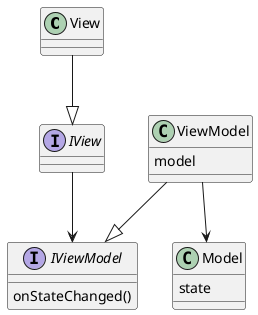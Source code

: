 @startuml MVVM

class View
class ViewModel
class Model

interface IView 
interface IViewModel


IView --> IViewModel

IViewModel : onStateChanged()
Model : state

ViewModel --> Model
ViewModel : model

View --|> IView
ViewModel --|> IViewModel

@enduml